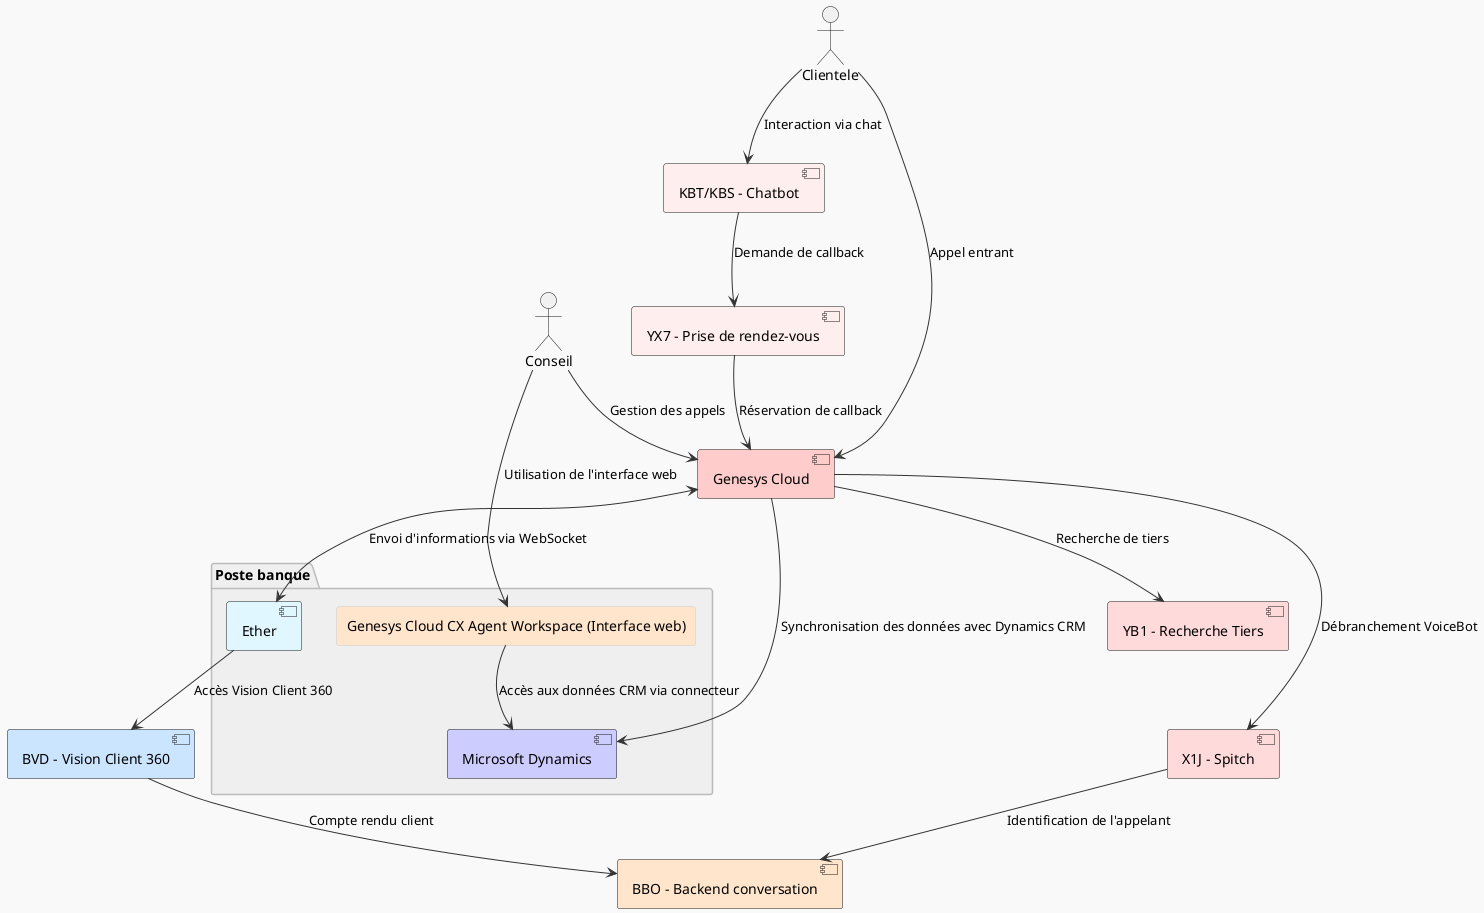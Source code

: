@startuml
skinparam shadowing false
skinparam monochrome false
skinparam ArrowColor #333333
skinparam BackgroundColor #F9F9F9
skinparam FontName Arial
skinparam FontSize 12

skinparam rectangle {
  BackgroundColor #F7F7F7
  BorderColor #CCCCCC
}
skinparam package {
  BackgroundColor #EFEFEF
  BorderColor #BBBBBB
}

actor Clientele as clientele
actor Conseil as conseil

package "Poste banque" {
  rectangle "Genesys Cloud CX Agent Workspace (Interface web)" as agent_workspace #FFE5CC
  component "Ether" as ether #E0F7FF
  component "Microsoft Dynamics" as dynamics #CCCCFF
}

component "KBT/KBS - Chatbot" as chatbot #FFEEEE
component "YX7 - Prise de rendez-vous" as rendezvous #FFEEEE
component "Genesys Cloud" as genesys #FFCCCC
component "X1J - Spitch" as spitch #FFDADA
component "YB1 - Recherche Tiers" as recherche_tiers #FFDADA
component "BBO - Backend conversation" as backend_conversation #FFE5CC
component "BVD - Vision Client 360" as vision_client #CCE5FF

'---- Interactions principales ----
conseil --> agent_workspace : Utilisation de l'interface web
conseil --> genesys : Gestion des appels
clientele --> genesys : Appel entrant
clientele --> chatbot : Interaction via chat

'---- Gestion des rendez-vous ----
chatbot --> rendezvous : Demande de callback
rendezvous --> genesys : Réservation de callback

'---- Recherche et identification ----
genesys --> recherche_tiers : Recherche de tiers
genesys --> spitch : Débranchement VoiceBot

'---- Connexion avec Microsoft Dynamics ----
agent_workspace --> dynamics : Accès aux données CRM via connecteur
genesys --> dynamics : Synchronisation des données avec Dynamics CRM

'---- WebSocket et Vision Client ----
genesys <--> ether : Envoi d'informations via WebSocket
ether --> vision_client : Accès Vision Client 360

'---- Gestion backend ----
spitch --> backend_conversation : Identification de l'appelant
vision_client --> backend_conversation : Compte rendu client

@enduml
